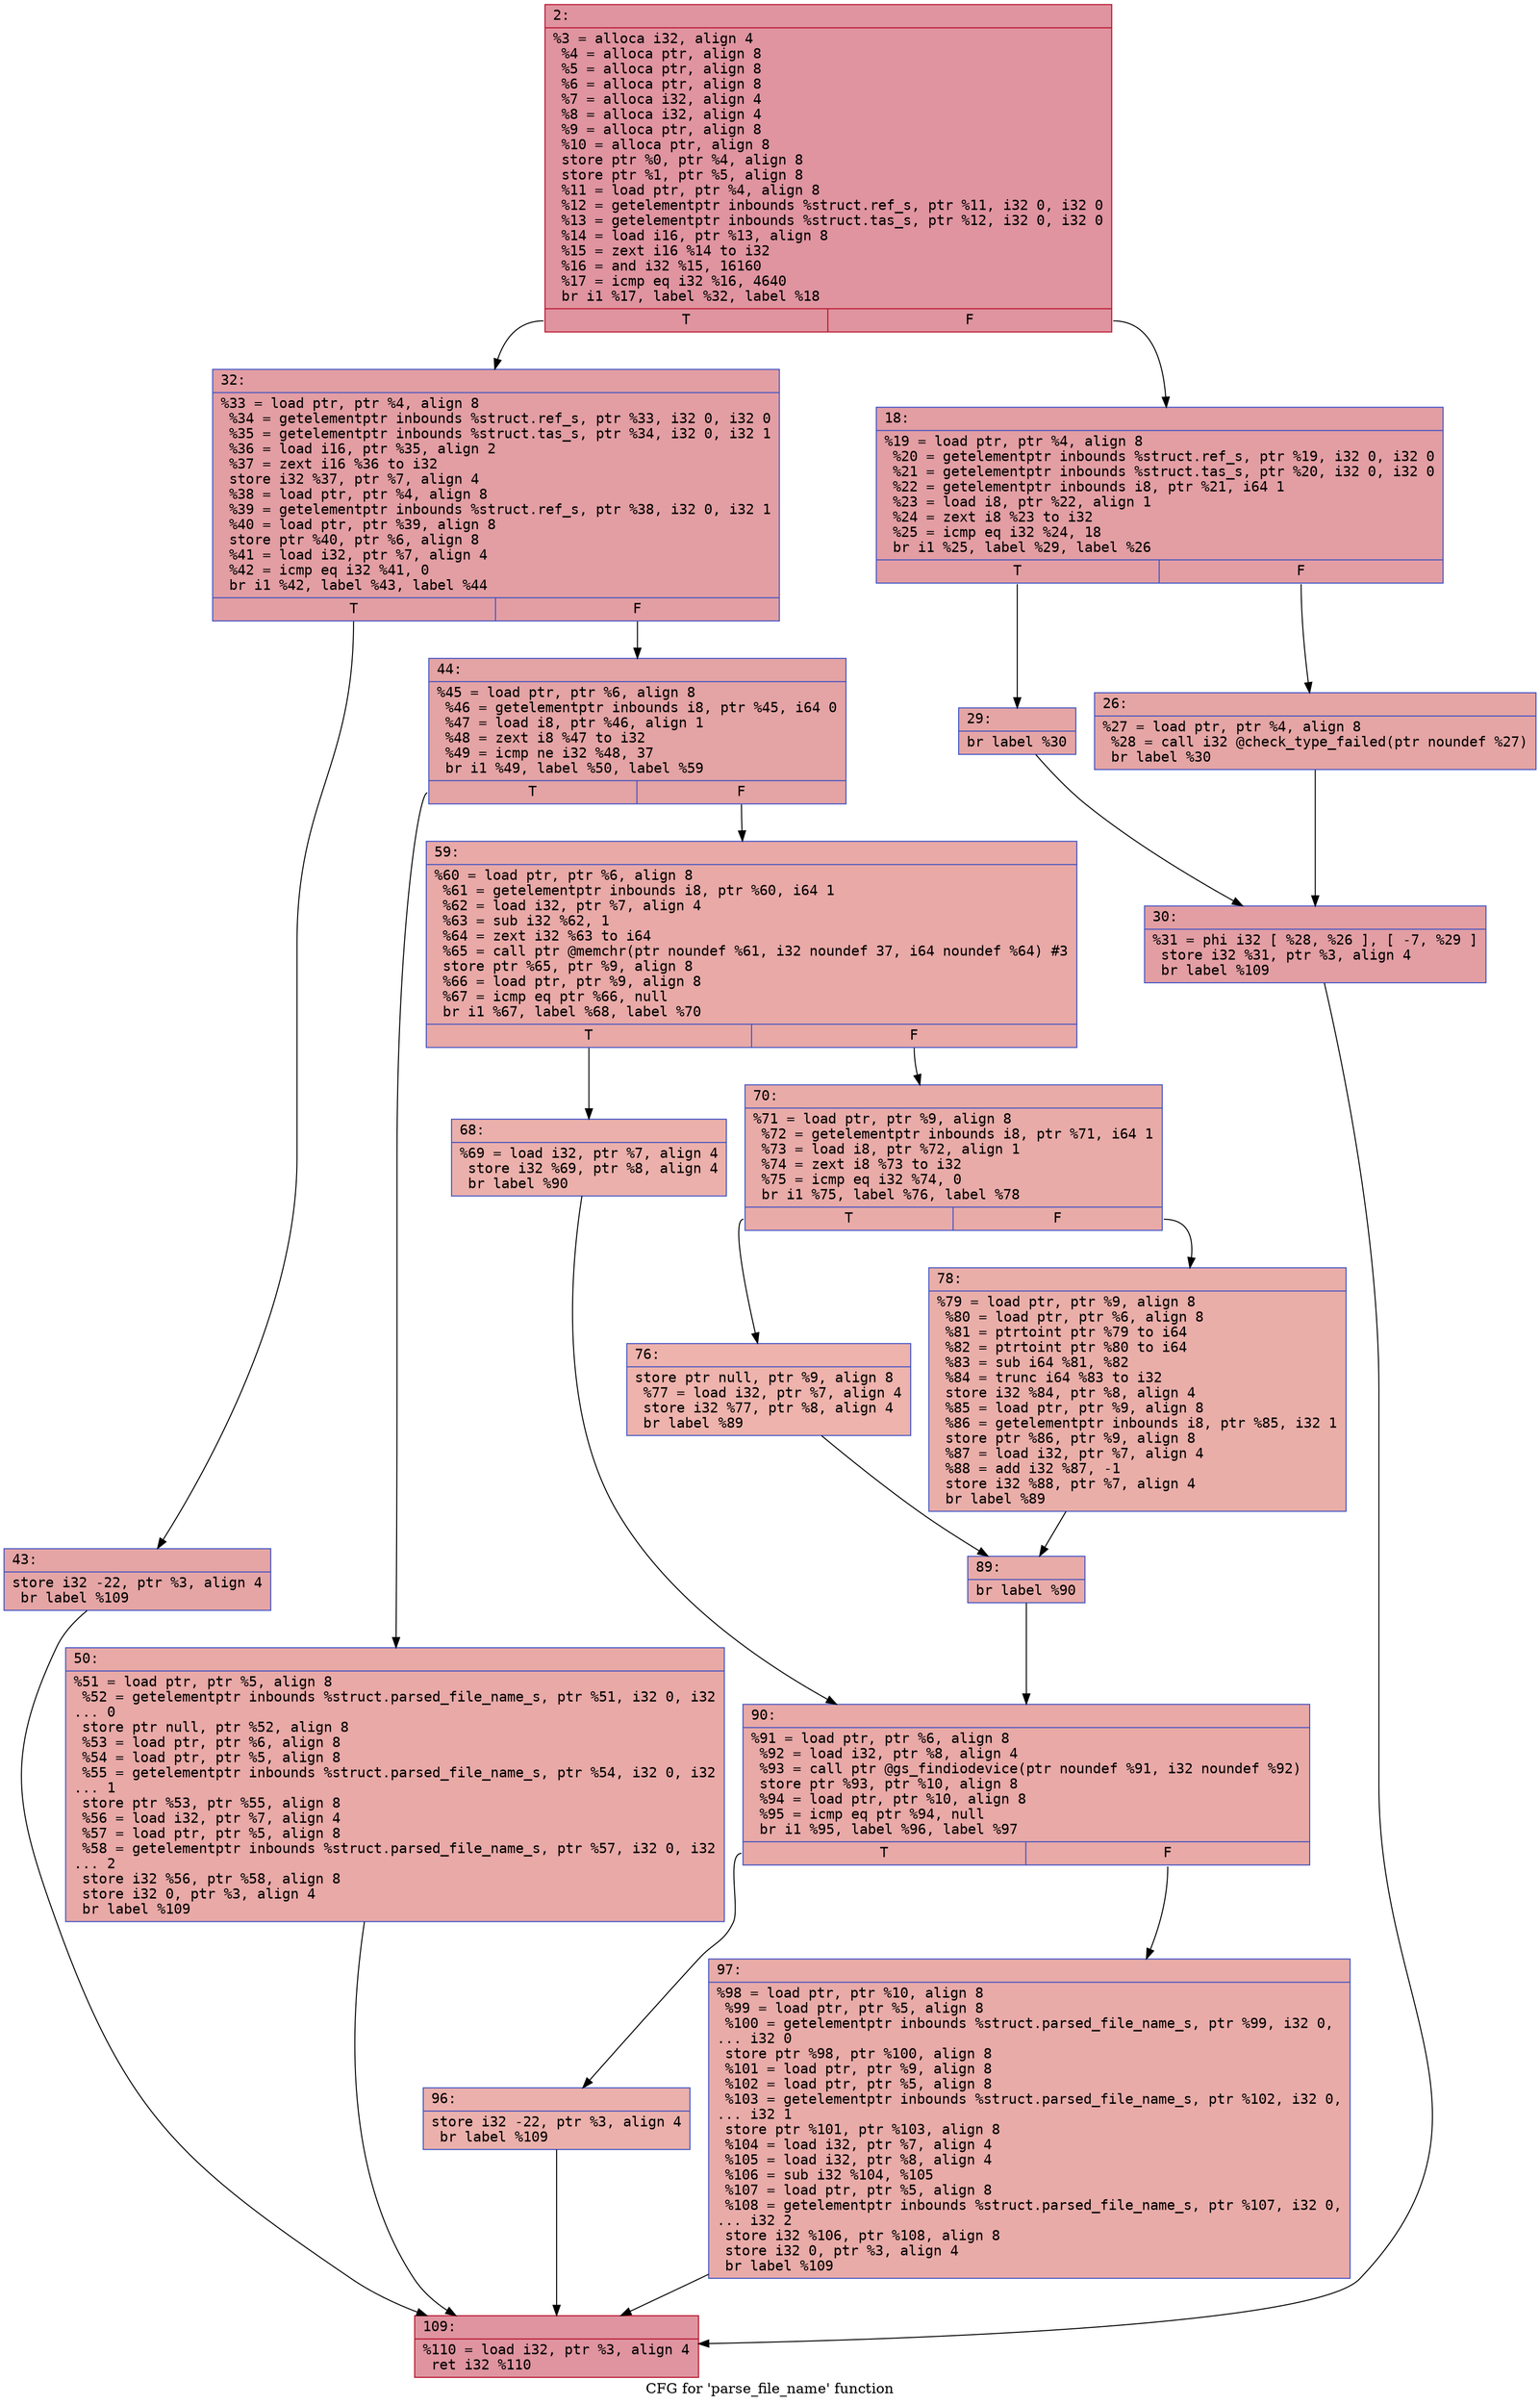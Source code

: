 digraph "CFG for 'parse_file_name' function" {
	label="CFG for 'parse_file_name' function";

	Node0x60000066dfe0 [shape=record,color="#b70d28ff", style=filled, fillcolor="#b70d2870" fontname="Courier",label="{2:\l|  %3 = alloca i32, align 4\l  %4 = alloca ptr, align 8\l  %5 = alloca ptr, align 8\l  %6 = alloca ptr, align 8\l  %7 = alloca i32, align 4\l  %8 = alloca i32, align 4\l  %9 = alloca ptr, align 8\l  %10 = alloca ptr, align 8\l  store ptr %0, ptr %4, align 8\l  store ptr %1, ptr %5, align 8\l  %11 = load ptr, ptr %4, align 8\l  %12 = getelementptr inbounds %struct.ref_s, ptr %11, i32 0, i32 0\l  %13 = getelementptr inbounds %struct.tas_s, ptr %12, i32 0, i32 0\l  %14 = load i16, ptr %13, align 8\l  %15 = zext i16 %14 to i32\l  %16 = and i32 %15, 16160\l  %17 = icmp eq i32 %16, 4640\l  br i1 %17, label %32, label %18\l|{<s0>T|<s1>F}}"];
	Node0x60000066dfe0:s0 -> Node0x60000066e170[tooltip="2 -> 32\nProbability 50.00%" ];
	Node0x60000066dfe0:s1 -> Node0x60000066e030[tooltip="2 -> 18\nProbability 50.00%" ];
	Node0x60000066e030 [shape=record,color="#3d50c3ff", style=filled, fillcolor="#be242e70" fontname="Courier",label="{18:\l|  %19 = load ptr, ptr %4, align 8\l  %20 = getelementptr inbounds %struct.ref_s, ptr %19, i32 0, i32 0\l  %21 = getelementptr inbounds %struct.tas_s, ptr %20, i32 0, i32 0\l  %22 = getelementptr inbounds i8, ptr %21, i64 1\l  %23 = load i8, ptr %22, align 1\l  %24 = zext i8 %23 to i32\l  %25 = icmp eq i32 %24, 18\l  br i1 %25, label %29, label %26\l|{<s0>T|<s1>F}}"];
	Node0x60000066e030:s0 -> Node0x60000066e0d0[tooltip="18 -> 29\nProbability 50.00%" ];
	Node0x60000066e030:s1 -> Node0x60000066e080[tooltip="18 -> 26\nProbability 50.00%" ];
	Node0x60000066e080 [shape=record,color="#3d50c3ff", style=filled, fillcolor="#c5333470" fontname="Courier",label="{26:\l|  %27 = load ptr, ptr %4, align 8\l  %28 = call i32 @check_type_failed(ptr noundef %27)\l  br label %30\l}"];
	Node0x60000066e080 -> Node0x60000066e120[tooltip="26 -> 30\nProbability 100.00%" ];
	Node0x60000066e0d0 [shape=record,color="#3d50c3ff", style=filled, fillcolor="#c5333470" fontname="Courier",label="{29:\l|  br label %30\l}"];
	Node0x60000066e0d0 -> Node0x60000066e120[tooltip="29 -> 30\nProbability 100.00%" ];
	Node0x60000066e120 [shape=record,color="#3d50c3ff", style=filled, fillcolor="#be242e70" fontname="Courier",label="{30:\l|  %31 = phi i32 [ %28, %26 ], [ -7, %29 ]\l  store i32 %31, ptr %3, align 4\l  br label %109\l}"];
	Node0x60000066e120 -> Node0x60000066e580[tooltip="30 -> 109\nProbability 100.00%" ];
	Node0x60000066e170 [shape=record,color="#3d50c3ff", style=filled, fillcolor="#be242e70" fontname="Courier",label="{32:\l|  %33 = load ptr, ptr %4, align 8\l  %34 = getelementptr inbounds %struct.ref_s, ptr %33, i32 0, i32 0\l  %35 = getelementptr inbounds %struct.tas_s, ptr %34, i32 0, i32 1\l  %36 = load i16, ptr %35, align 2\l  %37 = zext i16 %36 to i32\l  store i32 %37, ptr %7, align 4\l  %38 = load ptr, ptr %4, align 8\l  %39 = getelementptr inbounds %struct.ref_s, ptr %38, i32 0, i32 1\l  %40 = load ptr, ptr %39, align 8\l  store ptr %40, ptr %6, align 8\l  %41 = load i32, ptr %7, align 4\l  %42 = icmp eq i32 %41, 0\l  br i1 %42, label %43, label %44\l|{<s0>T|<s1>F}}"];
	Node0x60000066e170:s0 -> Node0x60000066e1c0[tooltip="32 -> 43\nProbability 37.50%" ];
	Node0x60000066e170:s1 -> Node0x60000066e210[tooltip="32 -> 44\nProbability 62.50%" ];
	Node0x60000066e1c0 [shape=record,color="#3d50c3ff", style=filled, fillcolor="#c5333470" fontname="Courier",label="{43:\l|  store i32 -22, ptr %3, align 4\l  br label %109\l}"];
	Node0x60000066e1c0 -> Node0x60000066e580[tooltip="43 -> 109\nProbability 100.00%" ];
	Node0x60000066e210 [shape=record,color="#3d50c3ff", style=filled, fillcolor="#c32e3170" fontname="Courier",label="{44:\l|  %45 = load ptr, ptr %6, align 8\l  %46 = getelementptr inbounds i8, ptr %45, i64 0\l  %47 = load i8, ptr %46, align 1\l  %48 = zext i8 %47 to i32\l  %49 = icmp ne i32 %48, 37\l  br i1 %49, label %50, label %59\l|{<s0>T|<s1>F}}"];
	Node0x60000066e210:s0 -> Node0x60000066e260[tooltip="44 -> 50\nProbability 50.00%" ];
	Node0x60000066e210:s1 -> Node0x60000066e2b0[tooltip="44 -> 59\nProbability 50.00%" ];
	Node0x60000066e260 [shape=record,color="#3d50c3ff", style=filled, fillcolor="#ca3b3770" fontname="Courier",label="{50:\l|  %51 = load ptr, ptr %5, align 8\l  %52 = getelementptr inbounds %struct.parsed_file_name_s, ptr %51, i32 0, i32\l... 0\l  store ptr null, ptr %52, align 8\l  %53 = load ptr, ptr %6, align 8\l  %54 = load ptr, ptr %5, align 8\l  %55 = getelementptr inbounds %struct.parsed_file_name_s, ptr %54, i32 0, i32\l... 1\l  store ptr %53, ptr %55, align 8\l  %56 = load i32, ptr %7, align 4\l  %57 = load ptr, ptr %5, align 8\l  %58 = getelementptr inbounds %struct.parsed_file_name_s, ptr %57, i32 0, i32\l... 2\l  store i32 %56, ptr %58, align 8\l  store i32 0, ptr %3, align 4\l  br label %109\l}"];
	Node0x60000066e260 -> Node0x60000066e580[tooltip="50 -> 109\nProbability 100.00%" ];
	Node0x60000066e2b0 [shape=record,color="#3d50c3ff", style=filled, fillcolor="#ca3b3770" fontname="Courier",label="{59:\l|  %60 = load ptr, ptr %6, align 8\l  %61 = getelementptr inbounds i8, ptr %60, i64 1\l  %62 = load i32, ptr %7, align 4\l  %63 = sub i32 %62, 1\l  %64 = zext i32 %63 to i64\l  %65 = call ptr @memchr(ptr noundef %61, i32 noundef 37, i64 noundef %64) #3\l  store ptr %65, ptr %9, align 8\l  %66 = load ptr, ptr %9, align 8\l  %67 = icmp eq ptr %66, null\l  br i1 %67, label %68, label %70\l|{<s0>T|<s1>F}}"];
	Node0x60000066e2b0:s0 -> Node0x60000066e300[tooltip="59 -> 68\nProbability 37.50%" ];
	Node0x60000066e2b0:s1 -> Node0x60000066e350[tooltip="59 -> 70\nProbability 62.50%" ];
	Node0x60000066e300 [shape=record,color="#3d50c3ff", style=filled, fillcolor="#d24b4070" fontname="Courier",label="{68:\l|  %69 = load i32, ptr %7, align 4\l  store i32 %69, ptr %8, align 4\l  br label %90\l}"];
	Node0x60000066e300 -> Node0x60000066e490[tooltip="68 -> 90\nProbability 100.00%" ];
	Node0x60000066e350 [shape=record,color="#3d50c3ff", style=filled, fillcolor="#cc403a70" fontname="Courier",label="{70:\l|  %71 = load ptr, ptr %9, align 8\l  %72 = getelementptr inbounds i8, ptr %71, i64 1\l  %73 = load i8, ptr %72, align 1\l  %74 = zext i8 %73 to i32\l  %75 = icmp eq i32 %74, 0\l  br i1 %75, label %76, label %78\l|{<s0>T|<s1>F}}"];
	Node0x60000066e350:s0 -> Node0x60000066e3a0[tooltip="70 -> 76\nProbability 37.50%" ];
	Node0x60000066e350:s1 -> Node0x60000066e3f0[tooltip="70 -> 78\nProbability 62.50%" ];
	Node0x60000066e3a0 [shape=record,color="#3d50c3ff", style=filled, fillcolor="#d6524470" fontname="Courier",label="{76:\l|  store ptr null, ptr %9, align 8\l  %77 = load i32, ptr %7, align 4\l  store i32 %77, ptr %8, align 4\l  br label %89\l}"];
	Node0x60000066e3a0 -> Node0x60000066e440[tooltip="76 -> 89\nProbability 100.00%" ];
	Node0x60000066e3f0 [shape=record,color="#3d50c3ff", style=filled, fillcolor="#d0473d70" fontname="Courier",label="{78:\l|  %79 = load ptr, ptr %9, align 8\l  %80 = load ptr, ptr %6, align 8\l  %81 = ptrtoint ptr %79 to i64\l  %82 = ptrtoint ptr %80 to i64\l  %83 = sub i64 %81, %82\l  %84 = trunc i64 %83 to i32\l  store i32 %84, ptr %8, align 4\l  %85 = load ptr, ptr %9, align 8\l  %86 = getelementptr inbounds i8, ptr %85, i32 1\l  store ptr %86, ptr %9, align 8\l  %87 = load i32, ptr %7, align 4\l  %88 = add i32 %87, -1\l  store i32 %88, ptr %7, align 4\l  br label %89\l}"];
	Node0x60000066e3f0 -> Node0x60000066e440[tooltip="78 -> 89\nProbability 100.00%" ];
	Node0x60000066e440 [shape=record,color="#3d50c3ff", style=filled, fillcolor="#cc403a70" fontname="Courier",label="{89:\l|  br label %90\l}"];
	Node0x60000066e440 -> Node0x60000066e490[tooltip="89 -> 90\nProbability 100.00%" ];
	Node0x60000066e490 [shape=record,color="#3d50c3ff", style=filled, fillcolor="#ca3b3770" fontname="Courier",label="{90:\l|  %91 = load ptr, ptr %6, align 8\l  %92 = load i32, ptr %8, align 4\l  %93 = call ptr @gs_findiodevice(ptr noundef %91, i32 noundef %92)\l  store ptr %93, ptr %10, align 8\l  %94 = load ptr, ptr %10, align 8\l  %95 = icmp eq ptr %94, null\l  br i1 %95, label %96, label %97\l|{<s0>T|<s1>F}}"];
	Node0x60000066e490:s0 -> Node0x60000066e4e0[tooltip="90 -> 96\nProbability 37.50%" ];
	Node0x60000066e490:s1 -> Node0x60000066e530[tooltip="90 -> 97\nProbability 62.50%" ];
	Node0x60000066e4e0 [shape=record,color="#3d50c3ff", style=filled, fillcolor="#d24b4070" fontname="Courier",label="{96:\l|  store i32 -22, ptr %3, align 4\l  br label %109\l}"];
	Node0x60000066e4e0 -> Node0x60000066e580[tooltip="96 -> 109\nProbability 100.00%" ];
	Node0x60000066e530 [shape=record,color="#3d50c3ff", style=filled, fillcolor="#cc403a70" fontname="Courier",label="{97:\l|  %98 = load ptr, ptr %10, align 8\l  %99 = load ptr, ptr %5, align 8\l  %100 = getelementptr inbounds %struct.parsed_file_name_s, ptr %99, i32 0,\l... i32 0\l  store ptr %98, ptr %100, align 8\l  %101 = load ptr, ptr %9, align 8\l  %102 = load ptr, ptr %5, align 8\l  %103 = getelementptr inbounds %struct.parsed_file_name_s, ptr %102, i32 0,\l... i32 1\l  store ptr %101, ptr %103, align 8\l  %104 = load i32, ptr %7, align 4\l  %105 = load i32, ptr %8, align 4\l  %106 = sub i32 %104, %105\l  %107 = load ptr, ptr %5, align 8\l  %108 = getelementptr inbounds %struct.parsed_file_name_s, ptr %107, i32 0,\l... i32 2\l  store i32 %106, ptr %108, align 8\l  store i32 0, ptr %3, align 4\l  br label %109\l}"];
	Node0x60000066e530 -> Node0x60000066e580[tooltip="97 -> 109\nProbability 100.00%" ];
	Node0x60000066e580 [shape=record,color="#b70d28ff", style=filled, fillcolor="#b70d2870" fontname="Courier",label="{109:\l|  %110 = load i32, ptr %3, align 4\l  ret i32 %110\l}"];
}
